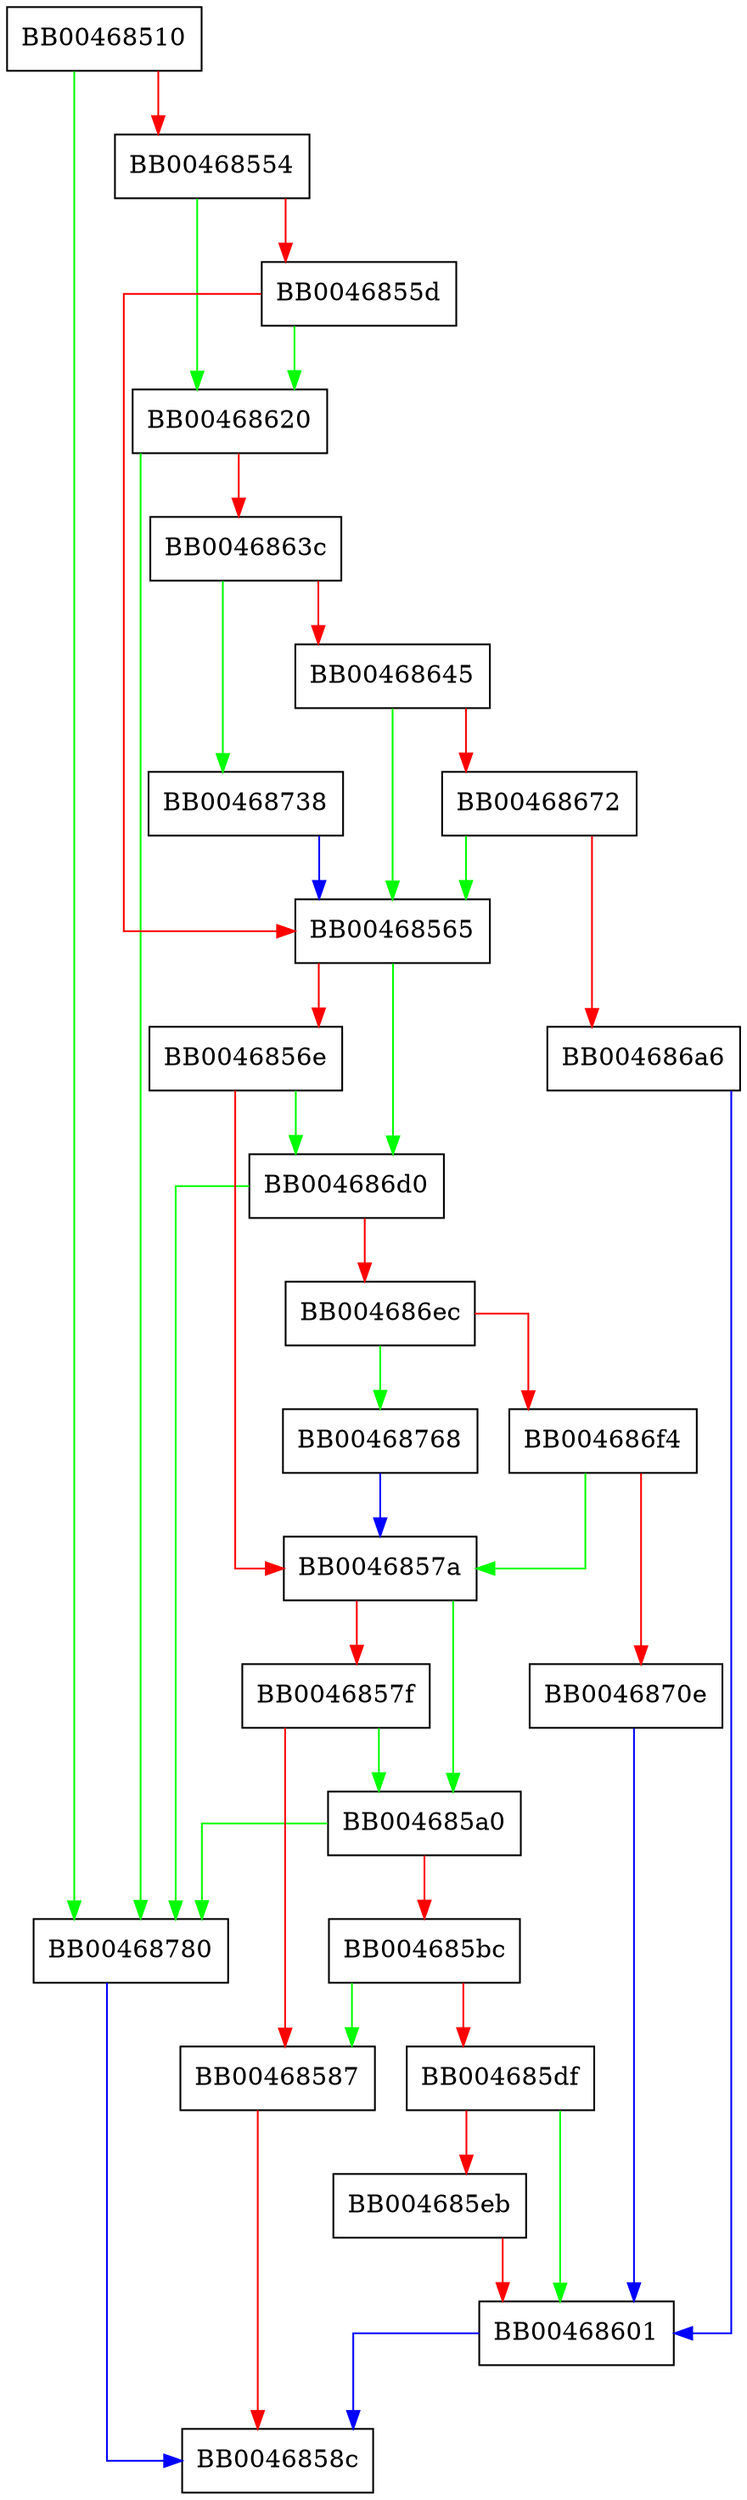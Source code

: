 digraph setup_verify {
  node [shape="box"];
  graph [splines=ortho];
  BB00468510 -> BB00468780 [color="green"];
  BB00468510 -> BB00468554 [color="red"];
  BB00468554 -> BB00468620 [color="green"];
  BB00468554 -> BB0046855d [color="red"];
  BB0046855d -> BB00468620 [color="green"];
  BB0046855d -> BB00468565 [color="red"];
  BB00468565 -> BB004686d0 [color="green"];
  BB00468565 -> BB0046856e [color="red"];
  BB0046856e -> BB004686d0 [color="green"];
  BB0046856e -> BB0046857a [color="red"];
  BB0046857a -> BB004685a0 [color="green"];
  BB0046857a -> BB0046857f [color="red"];
  BB0046857f -> BB004685a0 [color="green"];
  BB0046857f -> BB00468587 [color="red"];
  BB00468587 -> BB0046858c [color="red"];
  BB004685a0 -> BB00468780 [color="green"];
  BB004685a0 -> BB004685bc [color="red"];
  BB004685bc -> BB00468587 [color="green"];
  BB004685bc -> BB004685df [color="red"];
  BB004685df -> BB00468601 [color="green"];
  BB004685df -> BB004685eb [color="red"];
  BB004685eb -> BB00468601 [color="red"];
  BB00468601 -> BB0046858c [color="blue"];
  BB00468620 -> BB00468780 [color="green"];
  BB00468620 -> BB0046863c [color="red"];
  BB0046863c -> BB00468738 [color="green"];
  BB0046863c -> BB00468645 [color="red"];
  BB00468645 -> BB00468565 [color="green"];
  BB00468645 -> BB00468672 [color="red"];
  BB00468672 -> BB00468565 [color="green"];
  BB00468672 -> BB004686a6 [color="red"];
  BB004686a6 -> BB00468601 [color="blue"];
  BB004686d0 -> BB00468780 [color="green"];
  BB004686d0 -> BB004686ec [color="red"];
  BB004686ec -> BB00468768 [color="green"];
  BB004686ec -> BB004686f4 [color="red"];
  BB004686f4 -> BB0046857a [color="green"];
  BB004686f4 -> BB0046870e [color="red"];
  BB0046870e -> BB00468601 [color="blue"];
  BB00468738 -> BB00468565 [color="blue"];
  BB00468768 -> BB0046857a [color="blue"];
  BB00468780 -> BB0046858c [color="blue"];
}